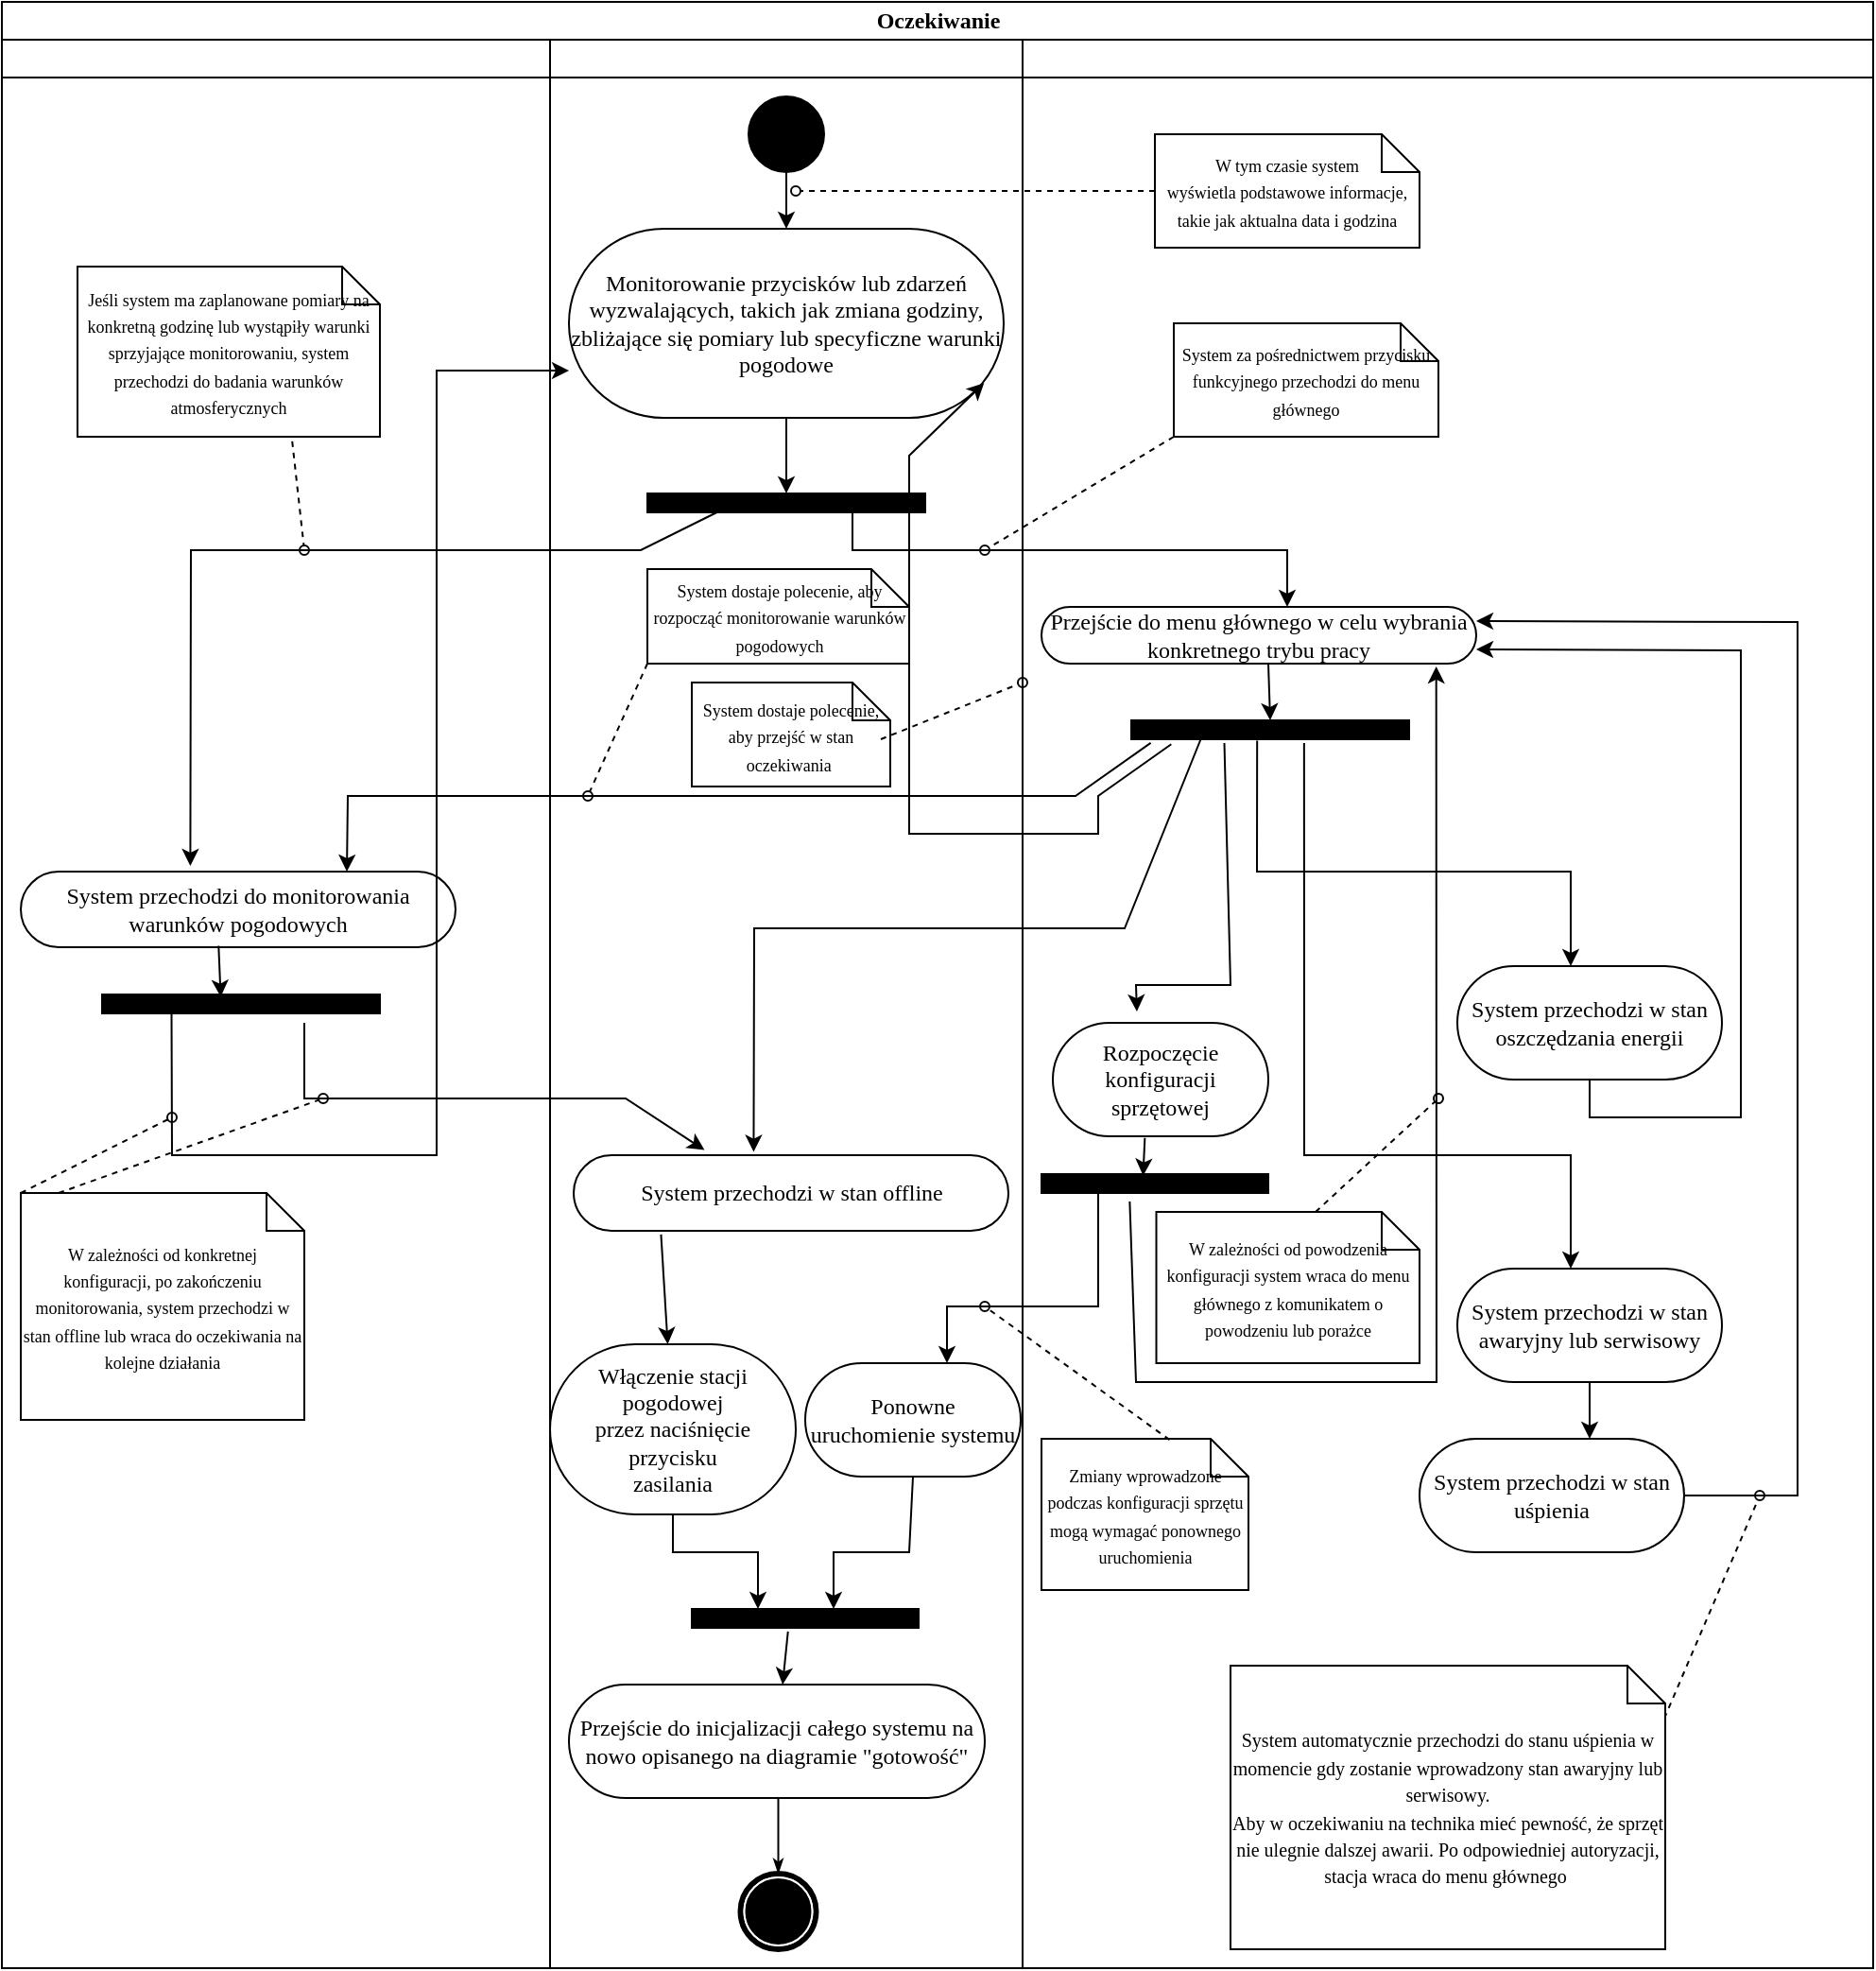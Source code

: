<mxfile version="21.5.1" type="device">
  <diagram name="Page-1" id="0783ab3e-0a74-02c8-0abd-f7b4e66b4bec">
    <mxGraphModel dx="1063" dy="544" grid="1" gridSize="10" guides="1" tooltips="1" connect="1" arrows="1" fold="1" page="1" pageScale="1" pageWidth="850" pageHeight="1100" background="none" math="0" shadow="0">
      <root>
        <mxCell id="0" />
        <mxCell id="1" parent="0" />
        <mxCell id="1c1d494c118603dd-1" value="Oczekiwanie" style="swimlane;html=1;childLayout=stackLayout;startSize=20;rounded=0;shadow=0;comic=0;labelBackgroundColor=none;strokeWidth=1;fontFamily=Verdana;fontSize=12;align=center;" parent="1" vertex="1">
          <mxGeometry x="40" y="20" width="990" height="1040" as="geometry" />
        </mxCell>
        <mxCell id="1c1d494c118603dd-2" value="" style="swimlane;html=1;startSize=20;" parent="1c1d494c118603dd-1" vertex="1">
          <mxGeometry y="20" width="290" height="1020" as="geometry" />
        </mxCell>
        <mxCell id="y0zhd_hXmwGebYRurzh6-9" value="System przechodzi do monitorowania warunków pogodowych" style="rounded=1;whiteSpace=wrap;html=1;shadow=0;comic=0;labelBackgroundColor=none;strokeWidth=1;fontFamily=Verdana;fontSize=12;align=center;arcSize=50;" vertex="1" parent="1c1d494c118603dd-2">
          <mxGeometry x="10" y="440" width="230" height="40" as="geometry" />
        </mxCell>
        <mxCell id="y0zhd_hXmwGebYRurzh6-10" value="&lt;font style=&quot;font-size: 9px;&quot;&gt;Jeśli system ma zaplanowane pomiary na konkretną godzinę lub wystąpiły warunki sprzyjające monitorowaniu, system przechodzi do badania warunków atmosferycznych&lt;/font&gt;" style="shape=note;whiteSpace=wrap;html=1;rounded=0;shadow=0;comic=0;labelBackgroundColor=none;strokeWidth=1;fontFamily=Verdana;fontSize=12;align=center;size=20;" vertex="1" parent="1c1d494c118603dd-2">
          <mxGeometry x="40" y="120" width="160" height="90" as="geometry" />
        </mxCell>
        <mxCell id="y0zhd_hXmwGebYRurzh6-26" value="" style="whiteSpace=wrap;html=1;rounded=0;shadow=0;comic=0;labelBackgroundColor=none;strokeWidth=1;fillColor=#000000;fontFamily=Verdana;fontSize=12;align=center;rotation=0;" vertex="1" parent="1c1d494c118603dd-2">
          <mxGeometry x="53" y="505" width="147" height="10" as="geometry" />
        </mxCell>
        <mxCell id="y0zhd_hXmwGebYRurzh6-27" value="" style="endArrow=classic;html=1;rounded=0;exitX=0.455;exitY=0.982;exitDx=0;exitDy=0;exitPerimeter=0;entryX=0.427;entryY=0.128;entryDx=0;entryDy=0;entryPerimeter=0;" edge="1" parent="1c1d494c118603dd-2" source="y0zhd_hXmwGebYRurzh6-9" target="y0zhd_hXmwGebYRurzh6-26">
          <mxGeometry width="50" height="50" relative="1" as="geometry">
            <mxPoint x="150" y="650" as="sourcePoint" />
            <mxPoint x="200" y="600" as="targetPoint" />
          </mxGeometry>
        </mxCell>
        <mxCell id="y0zhd_hXmwGebYRurzh6-28" value="" style="endArrow=classic;html=1;rounded=0;entryX=0.301;entryY=-0.068;entryDx=0;entryDy=0;entryPerimeter=0;" edge="1" parent="1c1d494c118603dd-2" target="y0zhd_hXmwGebYRurzh6-25">
          <mxGeometry width="50" height="50" relative="1" as="geometry">
            <mxPoint x="160" y="520" as="sourcePoint" />
            <mxPoint x="340" y="560" as="targetPoint" />
            <Array as="points">
              <mxPoint x="160" y="560" />
              <mxPoint x="330" y="560" />
            </Array>
          </mxGeometry>
        </mxCell>
        <mxCell id="y0zhd_hXmwGebYRurzh6-30" value="&lt;font style=&quot;font-size: 9px;&quot;&gt;W zależności od konkretnej konfiguracji, po zakończeniu monitorowania, system przechodzi w stan offline lub wraca do oczekiwania na kolejne działania&lt;/font&gt;" style="shape=note;whiteSpace=wrap;html=1;rounded=0;shadow=0;comic=0;labelBackgroundColor=none;strokeWidth=1;fontFamily=Verdana;fontSize=12;align=center;size=20;" vertex="1" parent="1c1d494c118603dd-2">
          <mxGeometry x="10" y="610" width="150" height="120" as="geometry" />
        </mxCell>
        <mxCell id="y0zhd_hXmwGebYRurzh6-31" style="edgeStyle=none;rounded=0;html=1;dashed=1;labelBackgroundColor=none;startArrow=none;startFill=0;startSize=5;endArrow=oval;endFill=0;endSize=5;jettySize=auto;orthogonalLoop=1;strokeWidth=1;fontFamily=Verdana;fontSize=12;exitX=0.71;exitY=1.027;exitDx=0;exitDy=0;exitPerimeter=0;" edge="1" parent="1c1d494c118603dd-2">
          <mxGeometry relative="1" as="geometry">
            <mxPoint x="30" y="610" as="sourcePoint" />
            <mxPoint x="170" y="560" as="targetPoint" />
          </mxGeometry>
        </mxCell>
        <mxCell id="y0zhd_hXmwGebYRurzh6-32" style="edgeStyle=none;rounded=0;html=1;dashed=1;labelBackgroundColor=none;startArrow=none;startFill=0;startSize=5;endArrow=oval;endFill=0;endSize=5;jettySize=auto;orthogonalLoop=1;strokeWidth=1;fontFamily=Verdana;fontSize=12;exitX=0.71;exitY=1.027;exitDx=0;exitDy=0;exitPerimeter=0;" edge="1" parent="1c1d494c118603dd-2">
          <mxGeometry relative="1" as="geometry">
            <mxPoint x="10" y="610" as="sourcePoint" />
            <mxPoint x="90" y="570" as="targetPoint" />
          </mxGeometry>
        </mxCell>
        <mxCell id="1c1d494c118603dd-3" value="" style="swimlane;html=1;startSize=20;" parent="1c1d494c118603dd-1" vertex="1">
          <mxGeometry x="290" y="20" width="250" height="1020" as="geometry" />
        </mxCell>
        <mxCell id="1c1d494c118603dd-12" value="" style="whiteSpace=wrap;html=1;rounded=0;shadow=0;comic=0;labelBackgroundColor=none;strokeWidth=1;fillColor=#000000;fontFamily=Verdana;fontSize=12;align=center;rotation=0;" parent="1c1d494c118603dd-3" vertex="1">
          <mxGeometry x="51.5" y="240" width="147" height="10" as="geometry" />
        </mxCell>
        <mxCell id="60571a20871a0731-4" value="" style="ellipse;whiteSpace=wrap;html=1;rounded=0;shadow=0;comic=0;labelBackgroundColor=none;strokeWidth=1;fillColor=#000000;fontFamily=Verdana;fontSize=12;align=center;" parent="1c1d494c118603dd-3" vertex="1">
          <mxGeometry x="105" y="30" width="40" height="40" as="geometry" />
        </mxCell>
        <mxCell id="60571a20871a0731-8" value="Monitorowanie przycisków&amp;nbsp;lub zdarzeń wyzwalających, takich jak zmiana godziny, zbliżające się pomiary lub specyficzne warunki pogodowe" style="rounded=1;whiteSpace=wrap;html=1;shadow=0;comic=0;labelBackgroundColor=none;strokeWidth=1;fontFamily=Verdana;fontSize=12;align=center;arcSize=50;" parent="1c1d494c118603dd-3" vertex="1">
          <mxGeometry x="10" y="100" width="230" height="100" as="geometry" />
        </mxCell>
        <mxCell id="y0zhd_hXmwGebYRurzh6-1" value="" style="endArrow=classic;html=1;rounded=0;exitX=0.5;exitY=1;exitDx=0;exitDy=0;entryX=0.5;entryY=0;entryDx=0;entryDy=0;" edge="1" parent="1c1d494c118603dd-3" source="60571a20871a0731-4" target="60571a20871a0731-8">
          <mxGeometry width="50" height="50" relative="1" as="geometry">
            <mxPoint x="140" y="80" as="sourcePoint" />
            <mxPoint x="190" y="30" as="targetPoint" />
          </mxGeometry>
        </mxCell>
        <mxCell id="y0zhd_hXmwGebYRurzh6-4" value="" style="endArrow=classic;html=1;rounded=0;exitX=0.5;exitY=1;exitDx=0;exitDy=0;entryX=0.5;entryY=0;entryDx=0;entryDy=0;" edge="1" parent="1c1d494c118603dd-3" source="60571a20871a0731-8" target="1c1d494c118603dd-12">
          <mxGeometry width="50" height="50" relative="1" as="geometry">
            <mxPoint x="190" y="330" as="sourcePoint" />
            <mxPoint x="240" y="280" as="targetPoint" />
          </mxGeometry>
        </mxCell>
        <mxCell id="y0zhd_hXmwGebYRurzh6-18" value="&lt;font style=&quot;font-size: 9px;&quot;&gt;System dostaje polecenie, aby rozpocząć monitorowanie warunków pogodowych&lt;/font&gt;" style="shape=note;whiteSpace=wrap;html=1;rounded=0;shadow=0;comic=0;labelBackgroundColor=none;strokeWidth=1;fontFamily=Verdana;fontSize=12;align=center;size=20;" vertex="1" parent="1c1d494c118603dd-3">
          <mxGeometry x="51.5" y="280" width="138.5" height="50" as="geometry" />
        </mxCell>
        <mxCell id="y0zhd_hXmwGebYRurzh6-20" style="edgeStyle=none;rounded=0;html=1;dashed=1;labelBackgroundColor=none;startArrow=none;startFill=0;startSize=5;endArrow=oval;endFill=0;endSize=5;jettySize=auto;orthogonalLoop=1;strokeWidth=1;fontFamily=Verdana;fontSize=12;exitX=0.71;exitY=1.027;exitDx=0;exitDy=0;exitPerimeter=0;" edge="1" parent="1c1d494c118603dd-3">
          <mxGeometry relative="1" as="geometry">
            <mxPoint x="51.5" y="330" as="sourcePoint" />
            <mxPoint x="20" y="400" as="targetPoint" />
          </mxGeometry>
        </mxCell>
        <mxCell id="y0zhd_hXmwGebYRurzh6-22" value="&lt;font style=&quot;font-size: 9px;&quot;&gt;System dostaje polecenie, aby przejść w stan oczekiwania&amp;nbsp;&lt;/font&gt;" style="shape=note;whiteSpace=wrap;html=1;rounded=0;shadow=0;comic=0;labelBackgroundColor=none;strokeWidth=1;fontFamily=Verdana;fontSize=12;align=center;size=20;" vertex="1" parent="1c1d494c118603dd-3">
          <mxGeometry x="75" y="340" width="105" height="55" as="geometry" />
        </mxCell>
        <mxCell id="y0zhd_hXmwGebYRurzh6-23" style="edgeStyle=none;rounded=0;html=1;dashed=1;labelBackgroundColor=none;startArrow=none;startFill=0;startSize=5;endArrow=oval;endFill=0;endSize=5;jettySize=auto;orthogonalLoop=1;strokeWidth=1;fontFamily=Verdana;fontSize=12;exitX=0.71;exitY=1.027;exitDx=0;exitDy=0;exitPerimeter=0;" edge="1" parent="1c1d494c118603dd-3">
          <mxGeometry relative="1" as="geometry">
            <mxPoint x="175" y="370" as="sourcePoint" />
            <mxPoint x="250" y="340" as="targetPoint" />
          </mxGeometry>
        </mxCell>
        <mxCell id="y0zhd_hXmwGebYRurzh6-25" value="System przechodzi w stan offline" style="rounded=1;whiteSpace=wrap;html=1;shadow=0;comic=0;labelBackgroundColor=none;strokeWidth=1;fontFamily=Verdana;fontSize=12;align=center;arcSize=50;" vertex="1" parent="1c1d494c118603dd-3">
          <mxGeometry x="12.5" y="590" width="230" height="40" as="geometry" />
        </mxCell>
        <mxCell id="y0zhd_hXmwGebYRurzh6-38" value="Ponowne uruchomienie systemu" style="rounded=1;whiteSpace=wrap;html=1;shadow=0;comic=0;labelBackgroundColor=none;strokeWidth=1;fontFamily=Verdana;fontSize=12;align=center;arcSize=50;" vertex="1" parent="1c1d494c118603dd-3">
          <mxGeometry x="135" y="700" width="114" height="60" as="geometry" />
        </mxCell>
        <mxCell id="y0zhd_hXmwGebYRurzh6-44" value="Włączenie stacji pogodowej&lt;br style=&quot;border-color: var(--border-color);&quot;&gt;&lt;span style=&quot;border-color: var(--border-color);&quot;&gt;przez naciśnięcie przycisku&lt;/span&gt;&lt;br style=&quot;border-color: var(--border-color);&quot;&gt;&lt;span style=&quot;border-color: var(--border-color);&quot;&gt;zasilania&lt;/span&gt;" style="rounded=1;whiteSpace=wrap;html=1;shadow=0;comic=0;labelBackgroundColor=none;strokeWidth=1;fontFamily=Verdana;fontSize=12;align=center;arcSize=50;" vertex="1" parent="1c1d494c118603dd-3">
          <mxGeometry y="690" width="130" height="90" as="geometry" />
        </mxCell>
        <mxCell id="y0zhd_hXmwGebYRurzh6-45" value="" style="endArrow=classic;html=1;rounded=0;exitX=0.201;exitY=1.048;exitDx=0;exitDy=0;exitPerimeter=0;" edge="1" parent="1c1d494c118603dd-3" source="y0zhd_hXmwGebYRurzh6-25" target="y0zhd_hXmwGebYRurzh6-44">
          <mxGeometry width="50" height="50" relative="1" as="geometry">
            <mxPoint x="100" y="850" as="sourcePoint" />
            <mxPoint x="150" y="800" as="targetPoint" />
          </mxGeometry>
        </mxCell>
        <mxCell id="y0zhd_hXmwGebYRurzh6-46" value="" style="endArrow=classic;html=1;rounded=0;exitX=0.5;exitY=1;exitDx=0;exitDy=0;" edge="1" parent="1c1d494c118603dd-3" source="y0zhd_hXmwGebYRurzh6-44">
          <mxGeometry width="50" height="50" relative="1" as="geometry">
            <mxPoint x="60" y="880" as="sourcePoint" />
            <mxPoint x="110" y="830" as="targetPoint" />
            <Array as="points">
              <mxPoint x="65" y="800" />
              <mxPoint x="110" y="800" />
            </Array>
          </mxGeometry>
        </mxCell>
        <mxCell id="y0zhd_hXmwGebYRurzh6-47" value="" style="endArrow=classic;html=1;rounded=0;exitX=0.5;exitY=1;exitDx=0;exitDy=0;" edge="1" parent="1c1d494c118603dd-3" source="y0zhd_hXmwGebYRurzh6-38">
          <mxGeometry width="50" height="50" relative="1" as="geometry">
            <mxPoint x="130" y="940" as="sourcePoint" />
            <mxPoint x="150" y="830" as="targetPoint" />
            <Array as="points">
              <mxPoint x="190" y="800" />
              <mxPoint x="150" y="800" />
            </Array>
          </mxGeometry>
        </mxCell>
        <mxCell id="y0zhd_hXmwGebYRurzh6-48" value="Przejście do inicjalizacji całego systemu na nowo opisanego na diagramie &quot;gotowość&quot;" style="rounded=1;whiteSpace=wrap;html=1;shadow=0;comic=0;labelBackgroundColor=none;strokeWidth=1;fontFamily=Verdana;fontSize=12;align=center;arcSize=50;" vertex="1" parent="1c1d494c118603dd-3">
          <mxGeometry x="10" y="870" width="220" height="60" as="geometry" />
        </mxCell>
        <mxCell id="y0zhd_hXmwGebYRurzh6-49" value="" style="whiteSpace=wrap;html=1;rounded=0;shadow=0;comic=0;labelBackgroundColor=none;strokeWidth=1;fillColor=#000000;fontFamily=Verdana;fontSize=12;align=center;rotation=0;" vertex="1" parent="1c1d494c118603dd-3">
          <mxGeometry x="75" y="830" width="120" height="10" as="geometry" />
        </mxCell>
        <mxCell id="y0zhd_hXmwGebYRurzh6-50" value="" style="endArrow=classic;html=1;rounded=0;exitX=0.424;exitY=1.191;exitDx=0;exitDy=0;exitPerimeter=0;" edge="1" parent="1c1d494c118603dd-3" source="y0zhd_hXmwGebYRurzh6-49" target="y0zhd_hXmwGebYRurzh6-48">
          <mxGeometry width="50" height="50" relative="1" as="geometry">
            <mxPoint x="290" y="980" as="sourcePoint" />
            <mxPoint x="340" y="930" as="targetPoint" />
          </mxGeometry>
        </mxCell>
        <mxCell id="1c1d494c118603dd-45" style="edgeStyle=none;rounded=0;html=1;labelBackgroundColor=none;startArrow=none;startFill=0;startSize=5;endArrow=classicThin;endFill=1;endSize=5;jettySize=auto;orthogonalLoop=1;strokeWidth=1;fontFamily=Verdana;fontSize=12" parent="1c1d494c118603dd-3" target="60571a20871a0731-5" edge="1">
          <mxGeometry relative="1" as="geometry">
            <mxPoint x="120.75" y="930" as="sourcePoint" />
          </mxGeometry>
        </mxCell>
        <mxCell id="60571a20871a0731-5" value="" style="shape=mxgraph.bpmn.shape;html=1;verticalLabelPosition=bottom;labelBackgroundColor=#ffffff;verticalAlign=top;perimeter=ellipsePerimeter;outline=end;symbol=terminate;rounded=0;shadow=0;comic=0;strokeWidth=1;fontFamily=Verdana;fontSize=12;align=center;" parent="1c1d494c118603dd-3" vertex="1">
          <mxGeometry x="100.75" y="970" width="40" height="40" as="geometry" />
        </mxCell>
        <mxCell id="y0zhd_hXmwGebYRurzh6-8" value="" style="endArrow=classic;html=1;rounded=0;exitX=0.25;exitY=1;exitDx=0;exitDy=0;entryX=0.39;entryY=-0.076;entryDx=0;entryDy=0;entryPerimeter=0;" edge="1" parent="1c1d494c118603dd-1" source="1c1d494c118603dd-12" target="y0zhd_hXmwGebYRurzh6-9">
          <mxGeometry width="50" height="50" relative="1" as="geometry">
            <mxPoint x="340" y="430" as="sourcePoint" />
            <mxPoint x="100" y="320" as="targetPoint" />
            <Array as="points">
              <mxPoint x="338" y="290" />
              <mxPoint x="100" y="290" />
            </Array>
          </mxGeometry>
        </mxCell>
        <mxCell id="y0zhd_hXmwGebYRurzh6-17" value="" style="endArrow=classic;html=1;rounded=0;exitX=0.07;exitY=1.191;exitDx=0;exitDy=0;exitPerimeter=0;entryX=0.75;entryY=0;entryDx=0;entryDy=0;" edge="1" parent="1c1d494c118603dd-1" source="y0zhd_hXmwGebYRurzh6-15" target="y0zhd_hXmwGebYRurzh6-9">
          <mxGeometry width="50" height="50" relative="1" as="geometry">
            <mxPoint x="600" y="490" as="sourcePoint" />
            <mxPoint x="220" y="410" as="targetPoint" />
            <Array as="points">
              <mxPoint x="568" y="420" />
              <mxPoint x="183" y="420" />
            </Array>
          </mxGeometry>
        </mxCell>
        <mxCell id="y0zhd_hXmwGebYRurzh6-21" value="" style="endArrow=classic;html=1;rounded=0;exitX=0.144;exitY=1.264;exitDx=0;exitDy=0;exitPerimeter=0;entryX=0.955;entryY=0.816;entryDx=0;entryDy=0;entryPerimeter=0;" edge="1" parent="1c1d494c118603dd-1" source="y0zhd_hXmwGebYRurzh6-15" target="60571a20871a0731-8">
          <mxGeometry width="50" height="50" relative="1" as="geometry">
            <mxPoint x="640" y="480" as="sourcePoint" />
            <mxPoint x="690" y="430" as="targetPoint" />
            <Array as="points">
              <mxPoint x="580" y="420" />
              <mxPoint x="580" y="440" />
              <mxPoint x="480" y="440" />
              <mxPoint x="480" y="370" />
              <mxPoint x="480" y="350" />
              <mxPoint x="480" y="240" />
            </Array>
          </mxGeometry>
        </mxCell>
        <mxCell id="y0zhd_hXmwGebYRurzh6-24" value="" style="endArrow=classic;html=1;rounded=0;exitX=0.25;exitY=1;exitDx=0;exitDy=0;entryX=0.414;entryY=-0.043;entryDx=0;entryDy=0;entryPerimeter=0;" edge="1" parent="1c1d494c118603dd-1" source="y0zhd_hXmwGebYRurzh6-15" target="y0zhd_hXmwGebYRurzh6-25">
          <mxGeometry width="50" height="50" relative="1" as="geometry">
            <mxPoint x="630" y="550" as="sourcePoint" />
            <mxPoint x="594" y="590" as="targetPoint" />
            <Array as="points">
              <mxPoint x="594" y="490" />
              <mxPoint x="398" y="490" />
            </Array>
          </mxGeometry>
        </mxCell>
        <mxCell id="y0zhd_hXmwGebYRurzh6-29" value="" style="endArrow=classic;html=1;rounded=0;exitX=0.25;exitY=1;exitDx=0;exitDy=0;entryX=0;entryY=0.75;entryDx=0;entryDy=0;" edge="1" parent="1c1d494c118603dd-1" source="y0zhd_hXmwGebYRurzh6-26" target="60571a20871a0731-8">
          <mxGeometry width="50" height="50" relative="1" as="geometry">
            <mxPoint x="70" y="690" as="sourcePoint" />
            <mxPoint x="230" y="200" as="targetPoint" />
            <Array as="points">
              <mxPoint x="90" y="610" />
              <mxPoint x="230" y="610" />
              <mxPoint x="230" y="195" />
            </Array>
          </mxGeometry>
        </mxCell>
        <mxCell id="1c1d494c118603dd-4" value="" style="swimlane;html=1;startSize=20;" parent="1c1d494c118603dd-1" vertex="1">
          <mxGeometry x="540" y="20" width="450" height="1020" as="geometry" />
        </mxCell>
        <mxCell id="1c1d494c118603dd-49" style="edgeStyle=none;rounded=0;html=1;dashed=1;labelBackgroundColor=none;startArrow=none;startFill=0;startSize=5;endArrow=oval;endFill=0;endSize=5;jettySize=auto;orthogonalLoop=1;strokeWidth=1;fontFamily=Verdana;fontSize=12" parent="1c1d494c118603dd-4" source="1c1d494c118603dd-20" edge="1">
          <mxGeometry relative="1" as="geometry">
            <mxPoint x="-120" y="80" as="targetPoint" />
          </mxGeometry>
        </mxCell>
        <mxCell id="1c1d494c118603dd-20" value="&lt;font style=&quot;font-size: 9px;&quot;&gt;W tym czasie system wyświetla&amp;nbsp;podstawowe informacje, takie jak aktualna data i godzina&lt;/font&gt;" style="shape=note;whiteSpace=wrap;html=1;rounded=0;shadow=0;comic=0;labelBackgroundColor=none;strokeWidth=1;fontFamily=Verdana;fontSize=12;align=center;size=20;" parent="1c1d494c118603dd-4" vertex="1">
          <mxGeometry x="70" y="50" width="140" height="60" as="geometry" />
        </mxCell>
        <mxCell id="y0zhd_hXmwGebYRurzh6-5" value="" style="endArrow=classic;html=1;rounded=0;" edge="1" parent="1c1d494c118603dd-4">
          <mxGeometry width="50" height="50" relative="1" as="geometry">
            <mxPoint x="-90" y="250" as="sourcePoint" />
            <mxPoint x="140" y="300" as="targetPoint" />
            <Array as="points">
              <mxPoint x="-90" y="270" />
              <mxPoint x="140" y="270" />
            </Array>
          </mxGeometry>
        </mxCell>
        <mxCell id="1c1d494c118603dd-11" value="Przejście do menu głównego w celu wybrania konkretnego trybu pracy" style="rounded=1;whiteSpace=wrap;html=1;shadow=0;comic=0;labelBackgroundColor=none;strokeWidth=1;fontFamily=Verdana;fontSize=12;align=center;arcSize=50;" parent="1c1d494c118603dd-4" vertex="1">
          <mxGeometry x="10" y="300" width="230" height="30" as="geometry" />
        </mxCell>
        <mxCell id="y0zhd_hXmwGebYRurzh6-6" value="&lt;font style=&quot;font-size: 9px;&quot;&gt;System za pośrednictwem przycisku funkcyjnego przechodzi do menu głównego&lt;/font&gt;" style="shape=note;whiteSpace=wrap;html=1;rounded=0;shadow=0;comic=0;labelBackgroundColor=none;strokeWidth=1;fontFamily=Verdana;fontSize=12;align=center;size=20;" vertex="1" parent="1c1d494c118603dd-4">
          <mxGeometry x="80" y="150" width="140" height="60" as="geometry" />
        </mxCell>
        <mxCell id="y0zhd_hXmwGebYRurzh6-15" value="" style="whiteSpace=wrap;html=1;rounded=0;shadow=0;comic=0;labelBackgroundColor=none;strokeWidth=1;fillColor=#000000;fontFamily=Verdana;fontSize=12;align=center;rotation=0;" vertex="1" parent="1c1d494c118603dd-4">
          <mxGeometry x="57.5" y="360" width="147" height="10" as="geometry" />
        </mxCell>
        <mxCell id="y0zhd_hXmwGebYRurzh6-16" value="" style="endArrow=classic;html=1;rounded=0;entryX=0.5;entryY=0;entryDx=0;entryDy=0;" edge="1" parent="1c1d494c118603dd-4" target="y0zhd_hXmwGebYRurzh6-15">
          <mxGeometry width="50" height="50" relative="1" as="geometry">
            <mxPoint x="130" y="330" as="sourcePoint" />
            <mxPoint x="150" y="450" as="targetPoint" />
          </mxGeometry>
        </mxCell>
        <mxCell id="y0zhd_hXmwGebYRurzh6-33" value="Rozpoczęcie konfiguracji sprzętowej" style="rounded=1;whiteSpace=wrap;html=1;shadow=0;comic=0;labelBackgroundColor=none;strokeWidth=1;fontFamily=Verdana;fontSize=12;align=center;arcSize=50;" vertex="1" parent="1c1d494c118603dd-4">
          <mxGeometry x="16" y="520" width="114" height="60" as="geometry" />
        </mxCell>
        <mxCell id="y0zhd_hXmwGebYRurzh6-34" value="" style="endArrow=classic;html=1;rounded=0;exitX=0.335;exitY=1.2;exitDx=0;exitDy=0;exitPerimeter=0;entryX=0.39;entryY=-0.1;entryDx=0;entryDy=0;entryPerimeter=0;" edge="1" parent="1c1d494c118603dd-4" source="y0zhd_hXmwGebYRurzh6-15" target="y0zhd_hXmwGebYRurzh6-33">
          <mxGeometry width="50" height="50" relative="1" as="geometry">
            <mxPoint x="140" y="520" as="sourcePoint" />
            <mxPoint x="190" y="470" as="targetPoint" />
            <Array as="points">
              <mxPoint x="110" y="500" />
              <mxPoint x="60" y="500" />
            </Array>
          </mxGeometry>
        </mxCell>
        <mxCell id="y0zhd_hXmwGebYRurzh6-35" value="" style="whiteSpace=wrap;html=1;rounded=0;shadow=0;comic=0;labelBackgroundColor=none;strokeWidth=1;fillColor=#000000;fontFamily=Verdana;fontSize=12;align=center;rotation=0;" vertex="1" parent="1c1d494c118603dd-4">
          <mxGeometry x="10" y="600" width="120" height="10" as="geometry" />
        </mxCell>
        <mxCell id="y0zhd_hXmwGebYRurzh6-36" value="" style="endArrow=classic;html=1;rounded=0;exitX=0.427;exitY=1.014;exitDx=0;exitDy=0;exitPerimeter=0;entryX=0.448;entryY=0.082;entryDx=0;entryDy=0;entryPerimeter=0;" edge="1" parent="1c1d494c118603dd-4" source="y0zhd_hXmwGebYRurzh6-33" target="y0zhd_hXmwGebYRurzh6-35">
          <mxGeometry width="50" height="50" relative="1" as="geometry">
            <mxPoint x="120" y="680" as="sourcePoint" />
            <mxPoint x="170" y="630" as="targetPoint" />
          </mxGeometry>
        </mxCell>
        <mxCell id="y0zhd_hXmwGebYRurzh6-37" value="" style="endArrow=classic;html=1;rounded=0;exitX=0.25;exitY=1;exitDx=0;exitDy=0;" edge="1" parent="1c1d494c118603dd-4" source="y0zhd_hXmwGebYRurzh6-35">
          <mxGeometry width="50" height="50" relative="1" as="geometry">
            <mxPoint x="70" y="720" as="sourcePoint" />
            <mxPoint x="-40" y="700" as="targetPoint" />
            <Array as="points">
              <mxPoint x="40" y="670" />
              <mxPoint x="-40" y="670" />
            </Array>
          </mxGeometry>
        </mxCell>
        <mxCell id="y0zhd_hXmwGebYRurzh6-39" value="" style="endArrow=classic;html=1;rounded=0;exitX=0.389;exitY=1.446;exitDx=0;exitDy=0;exitPerimeter=0;entryX=0.908;entryY=1.049;entryDx=0;entryDy=0;entryPerimeter=0;" edge="1" parent="1c1d494c118603dd-4" source="y0zhd_hXmwGebYRurzh6-35" target="1c1d494c118603dd-11">
          <mxGeometry width="50" height="50" relative="1" as="geometry">
            <mxPoint x="90" y="690" as="sourcePoint" />
            <mxPoint x="140" y="640" as="targetPoint" />
            <Array as="points">
              <mxPoint x="60" y="710" />
              <mxPoint x="219" y="710" />
            </Array>
          </mxGeometry>
        </mxCell>
        <mxCell id="y0zhd_hXmwGebYRurzh6-40" value="&lt;font style=&quot;font-size: 9px;&quot;&gt;W zależności od powodzenia konfiguracji system wraca do menu głównego z komunikatem o powodzeniu lub porażce&lt;/font&gt;" style="shape=note;whiteSpace=wrap;html=1;rounded=0;shadow=0;comic=0;labelBackgroundColor=none;strokeWidth=1;fontFamily=Verdana;fontSize=12;align=center;size=20;" vertex="1" parent="1c1d494c118603dd-4">
          <mxGeometry x="70.75" y="620" width="139.25" height="80" as="geometry" />
        </mxCell>
        <mxCell id="y0zhd_hXmwGebYRurzh6-41" style="edgeStyle=none;rounded=0;html=1;dashed=1;labelBackgroundColor=none;startArrow=none;startFill=0;startSize=5;endArrow=oval;endFill=0;endSize=5;jettySize=auto;orthogonalLoop=1;strokeWidth=1;fontFamily=Verdana;fontSize=12;exitX=0.71;exitY=1.027;exitDx=0;exitDy=0;exitPerimeter=0;" edge="1" parent="1c1d494c118603dd-4">
          <mxGeometry relative="1" as="geometry">
            <mxPoint x="155" y="620" as="sourcePoint" />
            <mxPoint x="220" y="560" as="targetPoint" />
          </mxGeometry>
        </mxCell>
        <mxCell id="y0zhd_hXmwGebYRurzh6-42" value="&lt;font style=&quot;font-size: 9px;&quot;&gt;Zmiany wprowadzone podczas konfiguracji sprzętu mogą wymagać ponownego uruchomienia&lt;/font&gt;" style="shape=note;whiteSpace=wrap;html=1;rounded=0;shadow=0;comic=0;labelBackgroundColor=none;strokeWidth=1;fontFamily=Verdana;fontSize=12;align=center;size=20;" vertex="1" parent="1c1d494c118603dd-4">
          <mxGeometry x="10" y="740" width="109.5" height="80" as="geometry" />
        </mxCell>
        <mxCell id="y0zhd_hXmwGebYRurzh6-51" value="" style="endArrow=classic;html=1;rounded=0;exitX=0.453;exitY=1.073;exitDx=0;exitDy=0;exitPerimeter=0;" edge="1" parent="1c1d494c118603dd-4" source="y0zhd_hXmwGebYRurzh6-15">
          <mxGeometry width="50" height="50" relative="1" as="geometry">
            <mxPoint x="250" y="480" as="sourcePoint" />
            <mxPoint x="290" y="490" as="targetPoint" />
            <Array as="points">
              <mxPoint x="124" y="440" />
              <mxPoint x="290" y="440" />
            </Array>
          </mxGeometry>
        </mxCell>
        <mxCell id="y0zhd_hXmwGebYRurzh6-52" value="System przechodzi w stan oszczędzania energii" style="rounded=1;whiteSpace=wrap;html=1;shadow=0;comic=0;labelBackgroundColor=none;strokeWidth=1;fontFamily=Verdana;fontSize=12;align=center;arcSize=50;" vertex="1" parent="1c1d494c118603dd-4">
          <mxGeometry x="230" y="490" width="140" height="60" as="geometry" />
        </mxCell>
        <mxCell id="y0zhd_hXmwGebYRurzh6-53" value="" style="endArrow=classic;html=1;rounded=0;exitX=0.5;exitY=1;exitDx=0;exitDy=0;entryX=1;entryY=0.75;entryDx=0;entryDy=0;" edge="1" parent="1c1d494c118603dd-4" source="y0zhd_hXmwGebYRurzh6-52" target="1c1d494c118603dd-11">
          <mxGeometry width="50" height="50" relative="1" as="geometry">
            <mxPoint x="310" y="660" as="sourcePoint" />
            <mxPoint x="360" y="610" as="targetPoint" />
            <Array as="points">
              <mxPoint x="300" y="570" />
              <mxPoint x="340" y="570" />
              <mxPoint x="380" y="570" />
              <mxPoint x="380" y="323" />
            </Array>
          </mxGeometry>
        </mxCell>
        <mxCell id="y0zhd_hXmwGebYRurzh6-54" value="" style="endArrow=classic;html=1;rounded=0;exitX=0.622;exitY=1.2;exitDx=0;exitDy=0;exitPerimeter=0;" edge="1" parent="1c1d494c118603dd-4" source="y0zhd_hXmwGebYRurzh6-15">
          <mxGeometry width="50" height="50" relative="1" as="geometry">
            <mxPoint x="310" y="660" as="sourcePoint" />
            <mxPoint x="290" y="650" as="targetPoint" />
            <Array as="points">
              <mxPoint x="149" y="590" />
              <mxPoint x="290" y="590" />
            </Array>
          </mxGeometry>
        </mxCell>
        <mxCell id="y0zhd_hXmwGebYRurzh6-55" value="System przechodzi w stan awaryjny lub serwisowy" style="rounded=1;whiteSpace=wrap;html=1;shadow=0;comic=0;labelBackgroundColor=none;strokeWidth=1;fontFamily=Verdana;fontSize=12;align=center;arcSize=50;" vertex="1" parent="1c1d494c118603dd-4">
          <mxGeometry x="230" y="650" width="140" height="60" as="geometry" />
        </mxCell>
        <mxCell id="y0zhd_hXmwGebYRurzh6-59" value="" style="endArrow=classic;html=1;rounded=0;exitX=0.5;exitY=1;exitDx=0;exitDy=0;entryX=0.5;entryY=0;entryDx=0;entryDy=0;" edge="1" parent="1c1d494c118603dd-4" source="y0zhd_hXmwGebYRurzh6-55">
          <mxGeometry width="50" height="50" relative="1" as="geometry">
            <mxPoint x="270" y="870" as="sourcePoint" />
            <mxPoint x="300" y="740" as="targetPoint" />
          </mxGeometry>
        </mxCell>
        <mxCell id="y0zhd_hXmwGebYRurzh6-60" value="System przechodzi w stan uśpienia" style="rounded=1;whiteSpace=wrap;html=1;shadow=0;comic=0;labelBackgroundColor=none;strokeWidth=1;fontFamily=Verdana;fontSize=12;align=center;arcSize=50;" vertex="1" parent="1c1d494c118603dd-4">
          <mxGeometry x="210" y="740" width="140" height="60" as="geometry" />
        </mxCell>
        <mxCell id="y0zhd_hXmwGebYRurzh6-61" value="" style="endArrow=classic;html=1;rounded=0;exitX=1;exitY=0.5;exitDx=0;exitDy=0;entryX=1;entryY=0.25;entryDx=0;entryDy=0;" edge="1" parent="1c1d494c118603dd-4" source="y0zhd_hXmwGebYRurzh6-60" target="1c1d494c118603dd-11">
          <mxGeometry width="50" height="50" relative="1" as="geometry">
            <mxPoint x="250" y="960" as="sourcePoint" />
            <mxPoint x="410" y="310" as="targetPoint" />
            <Array as="points">
              <mxPoint x="410" y="770" />
              <mxPoint x="410" y="308" />
            </Array>
          </mxGeometry>
        </mxCell>
        <mxCell id="y0zhd_hXmwGebYRurzh6-62" style="edgeStyle=none;rounded=0;html=1;dashed=1;labelBackgroundColor=none;startArrow=none;startFill=0;startSize=5;endArrow=oval;endFill=0;endSize=5;jettySize=auto;orthogonalLoop=1;strokeWidth=1;fontFamily=Verdana;fontSize=12;exitX=0.71;exitY=1.027;exitDx=0;exitDy=0;exitPerimeter=0;" edge="1" parent="1c1d494c118603dd-4">
          <mxGeometry relative="1" as="geometry">
            <mxPoint x="330" y="910" as="sourcePoint" />
            <mxPoint x="390" y="770" as="targetPoint" />
          </mxGeometry>
        </mxCell>
        <mxCell id="y0zhd_hXmwGebYRurzh6-63" value="&lt;font size=&quot;1&quot;&gt;System automatycznie przechodzi do stanu uśpienia w momencie gdy zostanie wprowadzony stan awaryjny lub serwisowy.&lt;br&gt;Aby w oczekiwaniu na technika mieć pewność, że sprzęt nie ulegnie dalszej awarii. Po odpowiedniej autoryzacji, stacja wraca do menu głównego&amp;nbsp;&lt;br&gt;&lt;/font&gt;" style="shape=note;whiteSpace=wrap;html=1;rounded=0;shadow=0;comic=0;labelBackgroundColor=none;strokeWidth=1;fontFamily=Verdana;fontSize=12;align=center;size=20;" vertex="1" parent="1c1d494c118603dd-4">
          <mxGeometry x="110" y="860" width="230" height="150" as="geometry" />
        </mxCell>
        <mxCell id="y0zhd_hXmwGebYRurzh6-7" style="edgeStyle=none;rounded=0;html=1;dashed=1;labelBackgroundColor=none;startArrow=none;startFill=0;startSize=5;endArrow=oval;endFill=0;endSize=5;jettySize=auto;orthogonalLoop=1;strokeWidth=1;fontFamily=Verdana;fontSize=12;exitX=0;exitY=1;exitDx=0;exitDy=0;exitPerimeter=0;" edge="1" parent="1" source="y0zhd_hXmwGebYRurzh6-6">
          <mxGeometry relative="1" as="geometry">
            <mxPoint x="600" y="270" as="sourcePoint" />
            <mxPoint x="560" y="310" as="targetPoint" />
          </mxGeometry>
        </mxCell>
        <mxCell id="y0zhd_hXmwGebYRurzh6-12" style="edgeStyle=none;rounded=0;html=1;dashed=1;labelBackgroundColor=none;startArrow=none;startFill=0;startSize=5;endArrow=oval;endFill=0;endSize=5;jettySize=auto;orthogonalLoop=1;strokeWidth=1;fontFamily=Verdana;fontSize=12;exitX=0.71;exitY=1.027;exitDx=0;exitDy=0;exitPerimeter=0;" edge="1" parent="1" source="y0zhd_hXmwGebYRurzh6-10">
          <mxGeometry relative="1" as="geometry">
            <mxPoint x="618" y="260" as="sourcePoint" />
            <mxPoint x="200" y="310" as="targetPoint" />
          </mxGeometry>
        </mxCell>
        <mxCell id="y0zhd_hXmwGebYRurzh6-43" style="edgeStyle=none;rounded=0;html=1;dashed=1;labelBackgroundColor=none;startArrow=none;startFill=0;startSize=5;endArrow=oval;endFill=0;endSize=5;jettySize=auto;orthogonalLoop=1;strokeWidth=1;fontFamily=Verdana;fontSize=12;exitX=0.619;exitY=0.007;exitDx=0;exitDy=0;exitPerimeter=0;" edge="1" parent="1" source="y0zhd_hXmwGebYRurzh6-42">
          <mxGeometry relative="1" as="geometry">
            <mxPoint x="705" y="670" as="sourcePoint" />
            <mxPoint x="560" y="710" as="targetPoint" />
          </mxGeometry>
        </mxCell>
      </root>
    </mxGraphModel>
  </diagram>
</mxfile>
